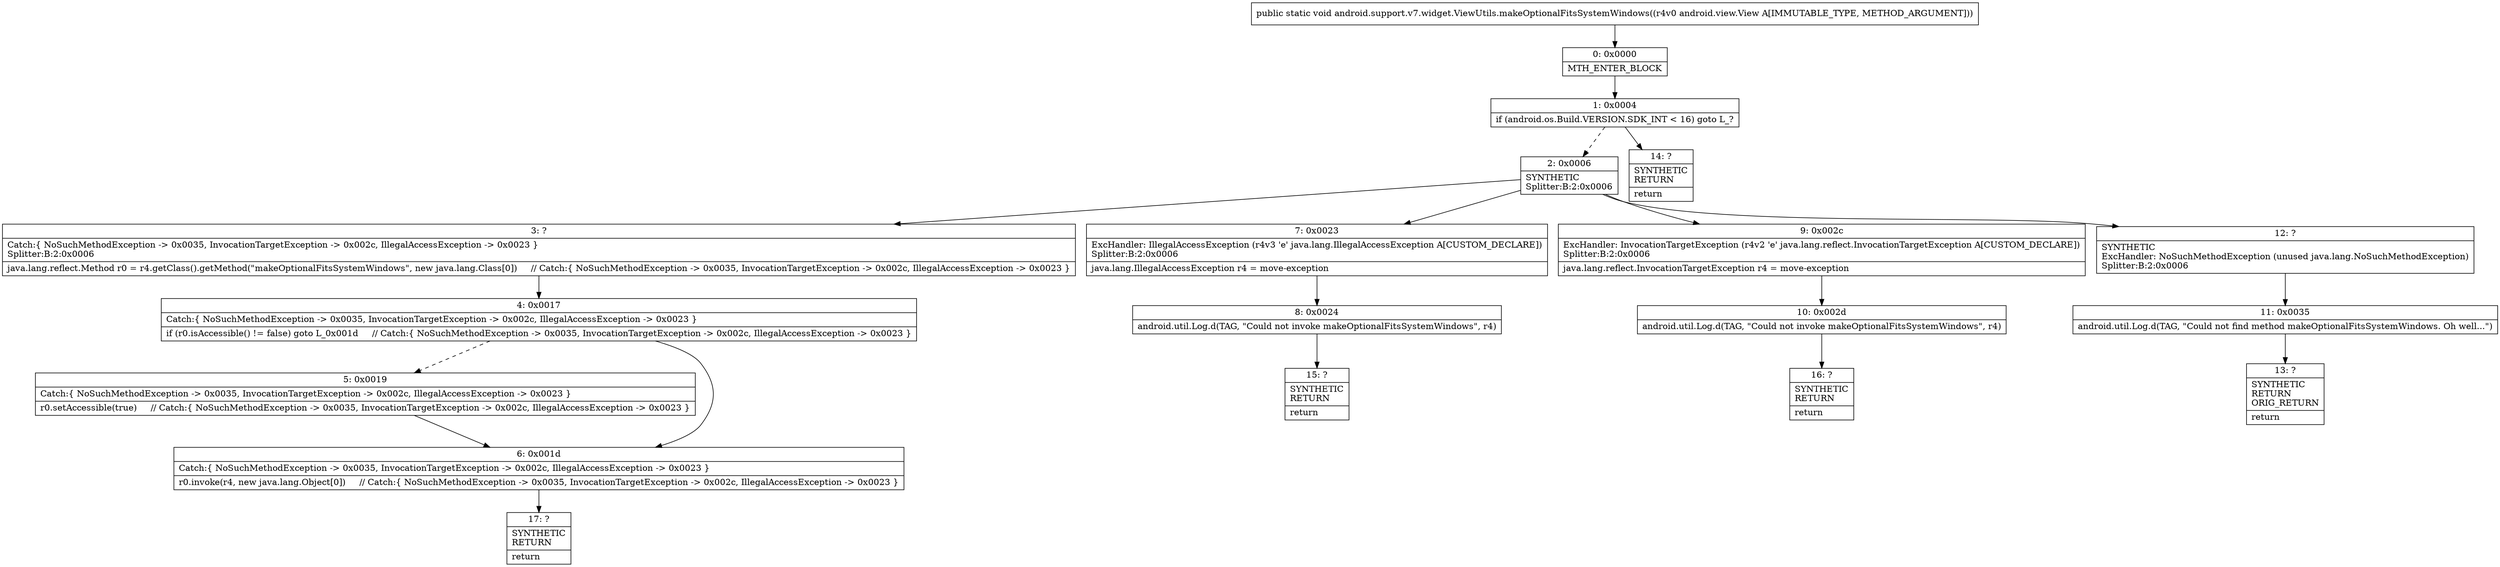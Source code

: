 digraph "CFG forandroid.support.v7.widget.ViewUtils.makeOptionalFitsSystemWindows(Landroid\/view\/View;)V" {
Node_0 [shape=record,label="{0\:\ 0x0000|MTH_ENTER_BLOCK\l}"];
Node_1 [shape=record,label="{1\:\ 0x0004|if (android.os.Build.VERSION.SDK_INT \< 16) goto L_?\l}"];
Node_2 [shape=record,label="{2\:\ 0x0006|SYNTHETIC\lSplitter:B:2:0x0006\l}"];
Node_3 [shape=record,label="{3\:\ ?|Catch:\{ NoSuchMethodException \-\> 0x0035, InvocationTargetException \-\> 0x002c, IllegalAccessException \-\> 0x0023 \}\lSplitter:B:2:0x0006\l|java.lang.reflect.Method r0 = r4.getClass().getMethod(\"makeOptionalFitsSystemWindows\", new java.lang.Class[0])     \/\/ Catch:\{ NoSuchMethodException \-\> 0x0035, InvocationTargetException \-\> 0x002c, IllegalAccessException \-\> 0x0023 \}\l}"];
Node_4 [shape=record,label="{4\:\ 0x0017|Catch:\{ NoSuchMethodException \-\> 0x0035, InvocationTargetException \-\> 0x002c, IllegalAccessException \-\> 0x0023 \}\l|if (r0.isAccessible() != false) goto L_0x001d     \/\/ Catch:\{ NoSuchMethodException \-\> 0x0035, InvocationTargetException \-\> 0x002c, IllegalAccessException \-\> 0x0023 \}\l}"];
Node_5 [shape=record,label="{5\:\ 0x0019|Catch:\{ NoSuchMethodException \-\> 0x0035, InvocationTargetException \-\> 0x002c, IllegalAccessException \-\> 0x0023 \}\l|r0.setAccessible(true)     \/\/ Catch:\{ NoSuchMethodException \-\> 0x0035, InvocationTargetException \-\> 0x002c, IllegalAccessException \-\> 0x0023 \}\l}"];
Node_6 [shape=record,label="{6\:\ 0x001d|Catch:\{ NoSuchMethodException \-\> 0x0035, InvocationTargetException \-\> 0x002c, IllegalAccessException \-\> 0x0023 \}\l|r0.invoke(r4, new java.lang.Object[0])     \/\/ Catch:\{ NoSuchMethodException \-\> 0x0035, InvocationTargetException \-\> 0x002c, IllegalAccessException \-\> 0x0023 \}\l}"];
Node_7 [shape=record,label="{7\:\ 0x0023|ExcHandler: IllegalAccessException (r4v3 'e' java.lang.IllegalAccessException A[CUSTOM_DECLARE])\lSplitter:B:2:0x0006\l|java.lang.IllegalAccessException r4 = move\-exception\l}"];
Node_8 [shape=record,label="{8\:\ 0x0024|android.util.Log.d(TAG, \"Could not invoke makeOptionalFitsSystemWindows\", r4)\l}"];
Node_9 [shape=record,label="{9\:\ 0x002c|ExcHandler: InvocationTargetException (r4v2 'e' java.lang.reflect.InvocationTargetException A[CUSTOM_DECLARE])\lSplitter:B:2:0x0006\l|java.lang.reflect.InvocationTargetException r4 = move\-exception\l}"];
Node_10 [shape=record,label="{10\:\ 0x002d|android.util.Log.d(TAG, \"Could not invoke makeOptionalFitsSystemWindows\", r4)\l}"];
Node_11 [shape=record,label="{11\:\ 0x0035|android.util.Log.d(TAG, \"Could not find method makeOptionalFitsSystemWindows. Oh well...\")\l}"];
Node_12 [shape=record,label="{12\:\ ?|SYNTHETIC\lExcHandler: NoSuchMethodException (unused java.lang.NoSuchMethodException)\lSplitter:B:2:0x0006\l}"];
Node_13 [shape=record,label="{13\:\ ?|SYNTHETIC\lRETURN\lORIG_RETURN\l|return\l}"];
Node_14 [shape=record,label="{14\:\ ?|SYNTHETIC\lRETURN\l|return\l}"];
Node_15 [shape=record,label="{15\:\ ?|SYNTHETIC\lRETURN\l|return\l}"];
Node_16 [shape=record,label="{16\:\ ?|SYNTHETIC\lRETURN\l|return\l}"];
Node_17 [shape=record,label="{17\:\ ?|SYNTHETIC\lRETURN\l|return\l}"];
MethodNode[shape=record,label="{public static void android.support.v7.widget.ViewUtils.makeOptionalFitsSystemWindows((r4v0 android.view.View A[IMMUTABLE_TYPE, METHOD_ARGUMENT])) }"];
MethodNode -> Node_0;
Node_0 -> Node_1;
Node_1 -> Node_2[style=dashed];
Node_1 -> Node_14;
Node_2 -> Node_3;
Node_2 -> Node_12;
Node_2 -> Node_9;
Node_2 -> Node_7;
Node_3 -> Node_4;
Node_4 -> Node_5[style=dashed];
Node_4 -> Node_6;
Node_5 -> Node_6;
Node_6 -> Node_17;
Node_7 -> Node_8;
Node_8 -> Node_15;
Node_9 -> Node_10;
Node_10 -> Node_16;
Node_11 -> Node_13;
Node_12 -> Node_11;
}


